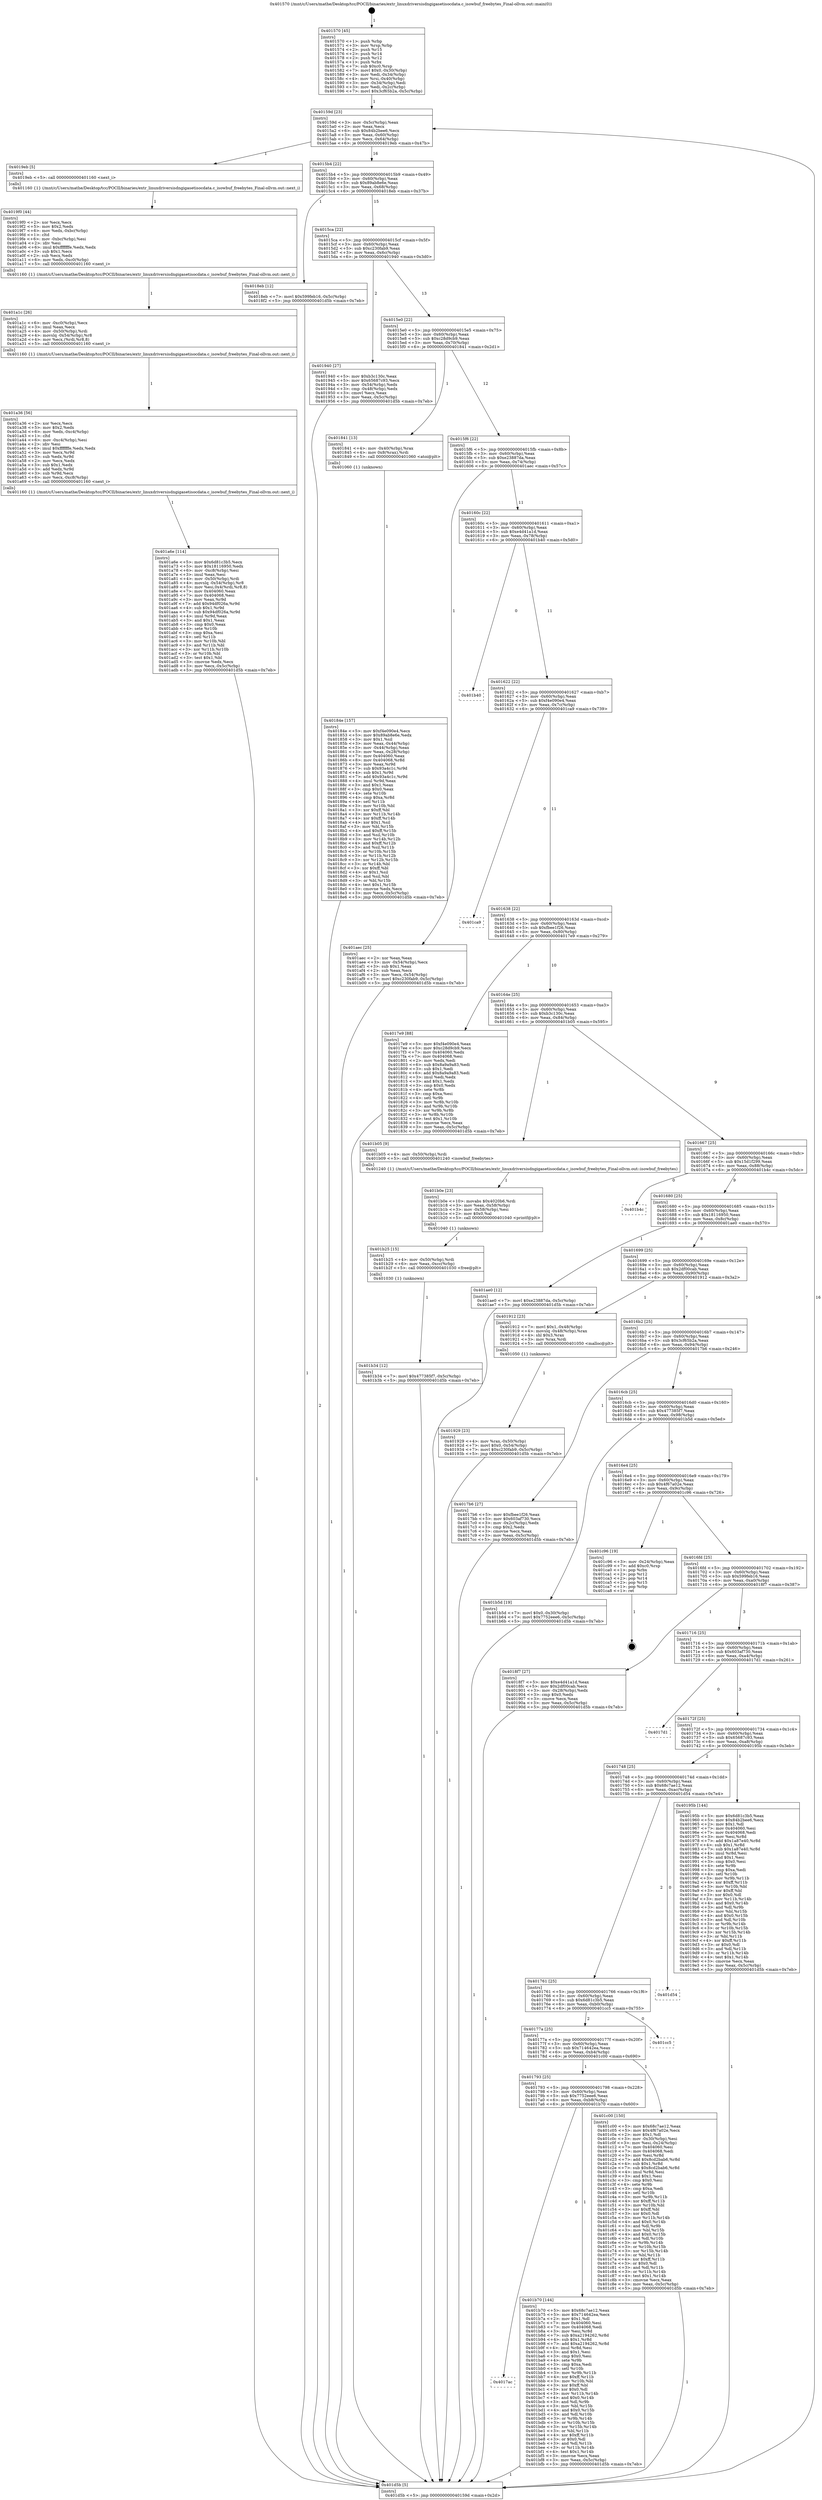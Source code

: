 digraph "0x401570" {
  label = "0x401570 (/mnt/c/Users/mathe/Desktop/tcc/POCII/binaries/extr_linuxdriversisdngigasetisocdata.c_isowbuf_freebytes_Final-ollvm.out::main(0))"
  labelloc = "t"
  node[shape=record]

  Entry [label="",width=0.3,height=0.3,shape=circle,fillcolor=black,style=filled]
  "0x40159d" [label="{
     0x40159d [23]\l
     | [instrs]\l
     &nbsp;&nbsp;0x40159d \<+3\>: mov -0x5c(%rbp),%eax\l
     &nbsp;&nbsp;0x4015a0 \<+2\>: mov %eax,%ecx\l
     &nbsp;&nbsp;0x4015a2 \<+6\>: sub $0x84b2bee6,%ecx\l
     &nbsp;&nbsp;0x4015a8 \<+3\>: mov %eax,-0x60(%rbp)\l
     &nbsp;&nbsp;0x4015ab \<+3\>: mov %ecx,-0x64(%rbp)\l
     &nbsp;&nbsp;0x4015ae \<+6\>: je 00000000004019eb \<main+0x47b\>\l
  }"]
  "0x4019eb" [label="{
     0x4019eb [5]\l
     | [instrs]\l
     &nbsp;&nbsp;0x4019eb \<+5\>: call 0000000000401160 \<next_i\>\l
     | [calls]\l
     &nbsp;&nbsp;0x401160 \{1\} (/mnt/c/Users/mathe/Desktop/tcc/POCII/binaries/extr_linuxdriversisdngigasetisocdata.c_isowbuf_freebytes_Final-ollvm.out::next_i)\l
  }"]
  "0x4015b4" [label="{
     0x4015b4 [22]\l
     | [instrs]\l
     &nbsp;&nbsp;0x4015b4 \<+5\>: jmp 00000000004015b9 \<main+0x49\>\l
     &nbsp;&nbsp;0x4015b9 \<+3\>: mov -0x60(%rbp),%eax\l
     &nbsp;&nbsp;0x4015bc \<+5\>: sub $0x89ab8e6e,%eax\l
     &nbsp;&nbsp;0x4015c1 \<+3\>: mov %eax,-0x68(%rbp)\l
     &nbsp;&nbsp;0x4015c4 \<+6\>: je 00000000004018eb \<main+0x37b\>\l
  }"]
  Exit [label="",width=0.3,height=0.3,shape=circle,fillcolor=black,style=filled,peripheries=2]
  "0x4018eb" [label="{
     0x4018eb [12]\l
     | [instrs]\l
     &nbsp;&nbsp;0x4018eb \<+7\>: movl $0x599feb16,-0x5c(%rbp)\l
     &nbsp;&nbsp;0x4018f2 \<+5\>: jmp 0000000000401d5b \<main+0x7eb\>\l
  }"]
  "0x4015ca" [label="{
     0x4015ca [22]\l
     | [instrs]\l
     &nbsp;&nbsp;0x4015ca \<+5\>: jmp 00000000004015cf \<main+0x5f\>\l
     &nbsp;&nbsp;0x4015cf \<+3\>: mov -0x60(%rbp),%eax\l
     &nbsp;&nbsp;0x4015d2 \<+5\>: sub $0xc230fab9,%eax\l
     &nbsp;&nbsp;0x4015d7 \<+3\>: mov %eax,-0x6c(%rbp)\l
     &nbsp;&nbsp;0x4015da \<+6\>: je 0000000000401940 \<main+0x3d0\>\l
  }"]
  "0x4017ac" [label="{
     0x4017ac\l
  }", style=dashed]
  "0x401940" [label="{
     0x401940 [27]\l
     | [instrs]\l
     &nbsp;&nbsp;0x401940 \<+5\>: mov $0xb3c130c,%eax\l
     &nbsp;&nbsp;0x401945 \<+5\>: mov $0x65687c93,%ecx\l
     &nbsp;&nbsp;0x40194a \<+3\>: mov -0x54(%rbp),%edx\l
     &nbsp;&nbsp;0x40194d \<+3\>: cmp -0x48(%rbp),%edx\l
     &nbsp;&nbsp;0x401950 \<+3\>: cmovl %ecx,%eax\l
     &nbsp;&nbsp;0x401953 \<+3\>: mov %eax,-0x5c(%rbp)\l
     &nbsp;&nbsp;0x401956 \<+5\>: jmp 0000000000401d5b \<main+0x7eb\>\l
  }"]
  "0x4015e0" [label="{
     0x4015e0 [22]\l
     | [instrs]\l
     &nbsp;&nbsp;0x4015e0 \<+5\>: jmp 00000000004015e5 \<main+0x75\>\l
     &nbsp;&nbsp;0x4015e5 \<+3\>: mov -0x60(%rbp),%eax\l
     &nbsp;&nbsp;0x4015e8 \<+5\>: sub $0xc28d9cb9,%eax\l
     &nbsp;&nbsp;0x4015ed \<+3\>: mov %eax,-0x70(%rbp)\l
     &nbsp;&nbsp;0x4015f0 \<+6\>: je 0000000000401841 \<main+0x2d1\>\l
  }"]
  "0x401b70" [label="{
     0x401b70 [144]\l
     | [instrs]\l
     &nbsp;&nbsp;0x401b70 \<+5\>: mov $0x68c7ae12,%eax\l
     &nbsp;&nbsp;0x401b75 \<+5\>: mov $0x714642ea,%ecx\l
     &nbsp;&nbsp;0x401b7a \<+2\>: mov $0x1,%dl\l
     &nbsp;&nbsp;0x401b7c \<+7\>: mov 0x404060,%esi\l
     &nbsp;&nbsp;0x401b83 \<+7\>: mov 0x404068,%edi\l
     &nbsp;&nbsp;0x401b8a \<+3\>: mov %esi,%r8d\l
     &nbsp;&nbsp;0x401b8d \<+7\>: sub $0xa2194262,%r8d\l
     &nbsp;&nbsp;0x401b94 \<+4\>: sub $0x1,%r8d\l
     &nbsp;&nbsp;0x401b98 \<+7\>: add $0xa2194262,%r8d\l
     &nbsp;&nbsp;0x401b9f \<+4\>: imul %r8d,%esi\l
     &nbsp;&nbsp;0x401ba3 \<+3\>: and $0x1,%esi\l
     &nbsp;&nbsp;0x401ba6 \<+3\>: cmp $0x0,%esi\l
     &nbsp;&nbsp;0x401ba9 \<+4\>: sete %r9b\l
     &nbsp;&nbsp;0x401bad \<+3\>: cmp $0xa,%edi\l
     &nbsp;&nbsp;0x401bb0 \<+4\>: setl %r10b\l
     &nbsp;&nbsp;0x401bb4 \<+3\>: mov %r9b,%r11b\l
     &nbsp;&nbsp;0x401bb7 \<+4\>: xor $0xff,%r11b\l
     &nbsp;&nbsp;0x401bbb \<+3\>: mov %r10b,%bl\l
     &nbsp;&nbsp;0x401bbe \<+3\>: xor $0xff,%bl\l
     &nbsp;&nbsp;0x401bc1 \<+3\>: xor $0x0,%dl\l
     &nbsp;&nbsp;0x401bc4 \<+3\>: mov %r11b,%r14b\l
     &nbsp;&nbsp;0x401bc7 \<+4\>: and $0x0,%r14b\l
     &nbsp;&nbsp;0x401bcb \<+3\>: and %dl,%r9b\l
     &nbsp;&nbsp;0x401bce \<+3\>: mov %bl,%r15b\l
     &nbsp;&nbsp;0x401bd1 \<+4\>: and $0x0,%r15b\l
     &nbsp;&nbsp;0x401bd5 \<+3\>: and %dl,%r10b\l
     &nbsp;&nbsp;0x401bd8 \<+3\>: or %r9b,%r14b\l
     &nbsp;&nbsp;0x401bdb \<+3\>: or %r10b,%r15b\l
     &nbsp;&nbsp;0x401bde \<+3\>: xor %r15b,%r14b\l
     &nbsp;&nbsp;0x401be1 \<+3\>: or %bl,%r11b\l
     &nbsp;&nbsp;0x401be4 \<+4\>: xor $0xff,%r11b\l
     &nbsp;&nbsp;0x401be8 \<+3\>: or $0x0,%dl\l
     &nbsp;&nbsp;0x401beb \<+3\>: and %dl,%r11b\l
     &nbsp;&nbsp;0x401bee \<+3\>: or %r11b,%r14b\l
     &nbsp;&nbsp;0x401bf1 \<+4\>: test $0x1,%r14b\l
     &nbsp;&nbsp;0x401bf5 \<+3\>: cmovne %ecx,%eax\l
     &nbsp;&nbsp;0x401bf8 \<+3\>: mov %eax,-0x5c(%rbp)\l
     &nbsp;&nbsp;0x401bfb \<+5\>: jmp 0000000000401d5b \<main+0x7eb\>\l
  }"]
  "0x401841" [label="{
     0x401841 [13]\l
     | [instrs]\l
     &nbsp;&nbsp;0x401841 \<+4\>: mov -0x40(%rbp),%rax\l
     &nbsp;&nbsp;0x401845 \<+4\>: mov 0x8(%rax),%rdi\l
     &nbsp;&nbsp;0x401849 \<+5\>: call 0000000000401060 \<atoi@plt\>\l
     | [calls]\l
     &nbsp;&nbsp;0x401060 \{1\} (unknown)\l
  }"]
  "0x4015f6" [label="{
     0x4015f6 [22]\l
     | [instrs]\l
     &nbsp;&nbsp;0x4015f6 \<+5\>: jmp 00000000004015fb \<main+0x8b\>\l
     &nbsp;&nbsp;0x4015fb \<+3\>: mov -0x60(%rbp),%eax\l
     &nbsp;&nbsp;0x4015fe \<+5\>: sub $0xe23887da,%eax\l
     &nbsp;&nbsp;0x401603 \<+3\>: mov %eax,-0x74(%rbp)\l
     &nbsp;&nbsp;0x401606 \<+6\>: je 0000000000401aec \<main+0x57c\>\l
  }"]
  "0x401793" [label="{
     0x401793 [25]\l
     | [instrs]\l
     &nbsp;&nbsp;0x401793 \<+5\>: jmp 0000000000401798 \<main+0x228\>\l
     &nbsp;&nbsp;0x401798 \<+3\>: mov -0x60(%rbp),%eax\l
     &nbsp;&nbsp;0x40179b \<+5\>: sub $0x7752eee6,%eax\l
     &nbsp;&nbsp;0x4017a0 \<+6\>: mov %eax,-0xb8(%rbp)\l
     &nbsp;&nbsp;0x4017a6 \<+6\>: je 0000000000401b70 \<main+0x600\>\l
  }"]
  "0x401aec" [label="{
     0x401aec [25]\l
     | [instrs]\l
     &nbsp;&nbsp;0x401aec \<+2\>: xor %eax,%eax\l
     &nbsp;&nbsp;0x401aee \<+3\>: mov -0x54(%rbp),%ecx\l
     &nbsp;&nbsp;0x401af1 \<+3\>: sub $0x1,%eax\l
     &nbsp;&nbsp;0x401af4 \<+2\>: sub %eax,%ecx\l
     &nbsp;&nbsp;0x401af6 \<+3\>: mov %ecx,-0x54(%rbp)\l
     &nbsp;&nbsp;0x401af9 \<+7\>: movl $0xc230fab9,-0x5c(%rbp)\l
     &nbsp;&nbsp;0x401b00 \<+5\>: jmp 0000000000401d5b \<main+0x7eb\>\l
  }"]
  "0x40160c" [label="{
     0x40160c [22]\l
     | [instrs]\l
     &nbsp;&nbsp;0x40160c \<+5\>: jmp 0000000000401611 \<main+0xa1\>\l
     &nbsp;&nbsp;0x401611 \<+3\>: mov -0x60(%rbp),%eax\l
     &nbsp;&nbsp;0x401614 \<+5\>: sub $0xe4d41a1d,%eax\l
     &nbsp;&nbsp;0x401619 \<+3\>: mov %eax,-0x78(%rbp)\l
     &nbsp;&nbsp;0x40161c \<+6\>: je 0000000000401b40 \<main+0x5d0\>\l
  }"]
  "0x401c00" [label="{
     0x401c00 [150]\l
     | [instrs]\l
     &nbsp;&nbsp;0x401c00 \<+5\>: mov $0x68c7ae12,%eax\l
     &nbsp;&nbsp;0x401c05 \<+5\>: mov $0x4f67a02e,%ecx\l
     &nbsp;&nbsp;0x401c0a \<+2\>: mov $0x1,%dl\l
     &nbsp;&nbsp;0x401c0c \<+3\>: mov -0x30(%rbp),%esi\l
     &nbsp;&nbsp;0x401c0f \<+3\>: mov %esi,-0x24(%rbp)\l
     &nbsp;&nbsp;0x401c12 \<+7\>: mov 0x404060,%esi\l
     &nbsp;&nbsp;0x401c19 \<+7\>: mov 0x404068,%edi\l
     &nbsp;&nbsp;0x401c20 \<+3\>: mov %esi,%r8d\l
     &nbsp;&nbsp;0x401c23 \<+7\>: add $0x8cd2bab6,%r8d\l
     &nbsp;&nbsp;0x401c2a \<+4\>: sub $0x1,%r8d\l
     &nbsp;&nbsp;0x401c2e \<+7\>: sub $0x8cd2bab6,%r8d\l
     &nbsp;&nbsp;0x401c35 \<+4\>: imul %r8d,%esi\l
     &nbsp;&nbsp;0x401c39 \<+3\>: and $0x1,%esi\l
     &nbsp;&nbsp;0x401c3c \<+3\>: cmp $0x0,%esi\l
     &nbsp;&nbsp;0x401c3f \<+4\>: sete %r9b\l
     &nbsp;&nbsp;0x401c43 \<+3\>: cmp $0xa,%edi\l
     &nbsp;&nbsp;0x401c46 \<+4\>: setl %r10b\l
     &nbsp;&nbsp;0x401c4a \<+3\>: mov %r9b,%r11b\l
     &nbsp;&nbsp;0x401c4d \<+4\>: xor $0xff,%r11b\l
     &nbsp;&nbsp;0x401c51 \<+3\>: mov %r10b,%bl\l
     &nbsp;&nbsp;0x401c54 \<+3\>: xor $0xff,%bl\l
     &nbsp;&nbsp;0x401c57 \<+3\>: xor $0x0,%dl\l
     &nbsp;&nbsp;0x401c5a \<+3\>: mov %r11b,%r14b\l
     &nbsp;&nbsp;0x401c5d \<+4\>: and $0x0,%r14b\l
     &nbsp;&nbsp;0x401c61 \<+3\>: and %dl,%r9b\l
     &nbsp;&nbsp;0x401c64 \<+3\>: mov %bl,%r15b\l
     &nbsp;&nbsp;0x401c67 \<+4\>: and $0x0,%r15b\l
     &nbsp;&nbsp;0x401c6b \<+3\>: and %dl,%r10b\l
     &nbsp;&nbsp;0x401c6e \<+3\>: or %r9b,%r14b\l
     &nbsp;&nbsp;0x401c71 \<+3\>: or %r10b,%r15b\l
     &nbsp;&nbsp;0x401c74 \<+3\>: xor %r15b,%r14b\l
     &nbsp;&nbsp;0x401c77 \<+3\>: or %bl,%r11b\l
     &nbsp;&nbsp;0x401c7a \<+4\>: xor $0xff,%r11b\l
     &nbsp;&nbsp;0x401c7e \<+3\>: or $0x0,%dl\l
     &nbsp;&nbsp;0x401c81 \<+3\>: and %dl,%r11b\l
     &nbsp;&nbsp;0x401c84 \<+3\>: or %r11b,%r14b\l
     &nbsp;&nbsp;0x401c87 \<+4\>: test $0x1,%r14b\l
     &nbsp;&nbsp;0x401c8b \<+3\>: cmovne %ecx,%eax\l
     &nbsp;&nbsp;0x401c8e \<+3\>: mov %eax,-0x5c(%rbp)\l
     &nbsp;&nbsp;0x401c91 \<+5\>: jmp 0000000000401d5b \<main+0x7eb\>\l
  }"]
  "0x401b40" [label="{
     0x401b40\l
  }", style=dashed]
  "0x401622" [label="{
     0x401622 [22]\l
     | [instrs]\l
     &nbsp;&nbsp;0x401622 \<+5\>: jmp 0000000000401627 \<main+0xb7\>\l
     &nbsp;&nbsp;0x401627 \<+3\>: mov -0x60(%rbp),%eax\l
     &nbsp;&nbsp;0x40162a \<+5\>: sub $0xf4e090e4,%eax\l
     &nbsp;&nbsp;0x40162f \<+3\>: mov %eax,-0x7c(%rbp)\l
     &nbsp;&nbsp;0x401632 \<+6\>: je 0000000000401ca9 \<main+0x739\>\l
  }"]
  "0x40177a" [label="{
     0x40177a [25]\l
     | [instrs]\l
     &nbsp;&nbsp;0x40177a \<+5\>: jmp 000000000040177f \<main+0x20f\>\l
     &nbsp;&nbsp;0x40177f \<+3\>: mov -0x60(%rbp),%eax\l
     &nbsp;&nbsp;0x401782 \<+5\>: sub $0x714642ea,%eax\l
     &nbsp;&nbsp;0x401787 \<+6\>: mov %eax,-0xb4(%rbp)\l
     &nbsp;&nbsp;0x40178d \<+6\>: je 0000000000401c00 \<main+0x690\>\l
  }"]
  "0x401ca9" [label="{
     0x401ca9\l
  }", style=dashed]
  "0x401638" [label="{
     0x401638 [22]\l
     | [instrs]\l
     &nbsp;&nbsp;0x401638 \<+5\>: jmp 000000000040163d \<main+0xcd\>\l
     &nbsp;&nbsp;0x40163d \<+3\>: mov -0x60(%rbp),%eax\l
     &nbsp;&nbsp;0x401640 \<+5\>: sub $0xfbee1f26,%eax\l
     &nbsp;&nbsp;0x401645 \<+3\>: mov %eax,-0x80(%rbp)\l
     &nbsp;&nbsp;0x401648 \<+6\>: je 00000000004017e9 \<main+0x279\>\l
  }"]
  "0x401cc5" [label="{
     0x401cc5\l
  }", style=dashed]
  "0x4017e9" [label="{
     0x4017e9 [88]\l
     | [instrs]\l
     &nbsp;&nbsp;0x4017e9 \<+5\>: mov $0xf4e090e4,%eax\l
     &nbsp;&nbsp;0x4017ee \<+5\>: mov $0xc28d9cb9,%ecx\l
     &nbsp;&nbsp;0x4017f3 \<+7\>: mov 0x404060,%edx\l
     &nbsp;&nbsp;0x4017fa \<+7\>: mov 0x404068,%esi\l
     &nbsp;&nbsp;0x401801 \<+2\>: mov %edx,%edi\l
     &nbsp;&nbsp;0x401803 \<+6\>: sub $0x8a9a9a83,%edi\l
     &nbsp;&nbsp;0x401809 \<+3\>: sub $0x1,%edi\l
     &nbsp;&nbsp;0x40180c \<+6\>: add $0x8a9a9a83,%edi\l
     &nbsp;&nbsp;0x401812 \<+3\>: imul %edi,%edx\l
     &nbsp;&nbsp;0x401815 \<+3\>: and $0x1,%edx\l
     &nbsp;&nbsp;0x401818 \<+3\>: cmp $0x0,%edx\l
     &nbsp;&nbsp;0x40181b \<+4\>: sete %r8b\l
     &nbsp;&nbsp;0x40181f \<+3\>: cmp $0xa,%esi\l
     &nbsp;&nbsp;0x401822 \<+4\>: setl %r9b\l
     &nbsp;&nbsp;0x401826 \<+3\>: mov %r8b,%r10b\l
     &nbsp;&nbsp;0x401829 \<+3\>: and %r9b,%r10b\l
     &nbsp;&nbsp;0x40182c \<+3\>: xor %r9b,%r8b\l
     &nbsp;&nbsp;0x40182f \<+3\>: or %r8b,%r10b\l
     &nbsp;&nbsp;0x401832 \<+4\>: test $0x1,%r10b\l
     &nbsp;&nbsp;0x401836 \<+3\>: cmovne %ecx,%eax\l
     &nbsp;&nbsp;0x401839 \<+3\>: mov %eax,-0x5c(%rbp)\l
     &nbsp;&nbsp;0x40183c \<+5\>: jmp 0000000000401d5b \<main+0x7eb\>\l
  }"]
  "0x40164e" [label="{
     0x40164e [25]\l
     | [instrs]\l
     &nbsp;&nbsp;0x40164e \<+5\>: jmp 0000000000401653 \<main+0xe3\>\l
     &nbsp;&nbsp;0x401653 \<+3\>: mov -0x60(%rbp),%eax\l
     &nbsp;&nbsp;0x401656 \<+5\>: sub $0xb3c130c,%eax\l
     &nbsp;&nbsp;0x40165b \<+6\>: mov %eax,-0x84(%rbp)\l
     &nbsp;&nbsp;0x401661 \<+6\>: je 0000000000401b05 \<main+0x595\>\l
  }"]
  "0x401761" [label="{
     0x401761 [25]\l
     | [instrs]\l
     &nbsp;&nbsp;0x401761 \<+5\>: jmp 0000000000401766 \<main+0x1f6\>\l
     &nbsp;&nbsp;0x401766 \<+3\>: mov -0x60(%rbp),%eax\l
     &nbsp;&nbsp;0x401769 \<+5\>: sub $0x6d81c3b5,%eax\l
     &nbsp;&nbsp;0x40176e \<+6\>: mov %eax,-0xb0(%rbp)\l
     &nbsp;&nbsp;0x401774 \<+6\>: je 0000000000401cc5 \<main+0x755\>\l
  }"]
  "0x401b05" [label="{
     0x401b05 [9]\l
     | [instrs]\l
     &nbsp;&nbsp;0x401b05 \<+4\>: mov -0x50(%rbp),%rdi\l
     &nbsp;&nbsp;0x401b09 \<+5\>: call 0000000000401240 \<isowbuf_freebytes\>\l
     | [calls]\l
     &nbsp;&nbsp;0x401240 \{1\} (/mnt/c/Users/mathe/Desktop/tcc/POCII/binaries/extr_linuxdriversisdngigasetisocdata.c_isowbuf_freebytes_Final-ollvm.out::isowbuf_freebytes)\l
  }"]
  "0x401667" [label="{
     0x401667 [25]\l
     | [instrs]\l
     &nbsp;&nbsp;0x401667 \<+5\>: jmp 000000000040166c \<main+0xfc\>\l
     &nbsp;&nbsp;0x40166c \<+3\>: mov -0x60(%rbp),%eax\l
     &nbsp;&nbsp;0x40166f \<+5\>: sub $0x15d1f299,%eax\l
     &nbsp;&nbsp;0x401674 \<+6\>: mov %eax,-0x88(%rbp)\l
     &nbsp;&nbsp;0x40167a \<+6\>: je 0000000000401b4c \<main+0x5dc\>\l
  }"]
  "0x401d54" [label="{
     0x401d54\l
  }", style=dashed]
  "0x401b4c" [label="{
     0x401b4c\l
  }", style=dashed]
  "0x401680" [label="{
     0x401680 [25]\l
     | [instrs]\l
     &nbsp;&nbsp;0x401680 \<+5\>: jmp 0000000000401685 \<main+0x115\>\l
     &nbsp;&nbsp;0x401685 \<+3\>: mov -0x60(%rbp),%eax\l
     &nbsp;&nbsp;0x401688 \<+5\>: sub $0x18116950,%eax\l
     &nbsp;&nbsp;0x40168d \<+6\>: mov %eax,-0x8c(%rbp)\l
     &nbsp;&nbsp;0x401693 \<+6\>: je 0000000000401ae0 \<main+0x570\>\l
  }"]
  "0x401b34" [label="{
     0x401b34 [12]\l
     | [instrs]\l
     &nbsp;&nbsp;0x401b34 \<+7\>: movl $0x477385f7,-0x5c(%rbp)\l
     &nbsp;&nbsp;0x401b3b \<+5\>: jmp 0000000000401d5b \<main+0x7eb\>\l
  }"]
  "0x401ae0" [label="{
     0x401ae0 [12]\l
     | [instrs]\l
     &nbsp;&nbsp;0x401ae0 \<+7\>: movl $0xe23887da,-0x5c(%rbp)\l
     &nbsp;&nbsp;0x401ae7 \<+5\>: jmp 0000000000401d5b \<main+0x7eb\>\l
  }"]
  "0x401699" [label="{
     0x401699 [25]\l
     | [instrs]\l
     &nbsp;&nbsp;0x401699 \<+5\>: jmp 000000000040169e \<main+0x12e\>\l
     &nbsp;&nbsp;0x40169e \<+3\>: mov -0x60(%rbp),%eax\l
     &nbsp;&nbsp;0x4016a1 \<+5\>: sub $0x2df00cab,%eax\l
     &nbsp;&nbsp;0x4016a6 \<+6\>: mov %eax,-0x90(%rbp)\l
     &nbsp;&nbsp;0x4016ac \<+6\>: je 0000000000401912 \<main+0x3a2\>\l
  }"]
  "0x401b25" [label="{
     0x401b25 [15]\l
     | [instrs]\l
     &nbsp;&nbsp;0x401b25 \<+4\>: mov -0x50(%rbp),%rdi\l
     &nbsp;&nbsp;0x401b29 \<+6\>: mov %eax,-0xcc(%rbp)\l
     &nbsp;&nbsp;0x401b2f \<+5\>: call 0000000000401030 \<free@plt\>\l
     | [calls]\l
     &nbsp;&nbsp;0x401030 \{1\} (unknown)\l
  }"]
  "0x401912" [label="{
     0x401912 [23]\l
     | [instrs]\l
     &nbsp;&nbsp;0x401912 \<+7\>: movl $0x1,-0x48(%rbp)\l
     &nbsp;&nbsp;0x401919 \<+4\>: movslq -0x48(%rbp),%rax\l
     &nbsp;&nbsp;0x40191d \<+4\>: shl $0x3,%rax\l
     &nbsp;&nbsp;0x401921 \<+3\>: mov %rax,%rdi\l
     &nbsp;&nbsp;0x401924 \<+5\>: call 0000000000401050 \<malloc@plt\>\l
     | [calls]\l
     &nbsp;&nbsp;0x401050 \{1\} (unknown)\l
  }"]
  "0x4016b2" [label="{
     0x4016b2 [25]\l
     | [instrs]\l
     &nbsp;&nbsp;0x4016b2 \<+5\>: jmp 00000000004016b7 \<main+0x147\>\l
     &nbsp;&nbsp;0x4016b7 \<+3\>: mov -0x60(%rbp),%eax\l
     &nbsp;&nbsp;0x4016ba \<+5\>: sub $0x3cf65b2a,%eax\l
     &nbsp;&nbsp;0x4016bf \<+6\>: mov %eax,-0x94(%rbp)\l
     &nbsp;&nbsp;0x4016c5 \<+6\>: je 00000000004017b6 \<main+0x246\>\l
  }"]
  "0x401b0e" [label="{
     0x401b0e [23]\l
     | [instrs]\l
     &nbsp;&nbsp;0x401b0e \<+10\>: movabs $0x4020b6,%rdi\l
     &nbsp;&nbsp;0x401b18 \<+3\>: mov %eax,-0x58(%rbp)\l
     &nbsp;&nbsp;0x401b1b \<+3\>: mov -0x58(%rbp),%esi\l
     &nbsp;&nbsp;0x401b1e \<+2\>: mov $0x0,%al\l
     &nbsp;&nbsp;0x401b20 \<+5\>: call 0000000000401040 \<printf@plt\>\l
     | [calls]\l
     &nbsp;&nbsp;0x401040 \{1\} (unknown)\l
  }"]
  "0x4017b6" [label="{
     0x4017b6 [27]\l
     | [instrs]\l
     &nbsp;&nbsp;0x4017b6 \<+5\>: mov $0xfbee1f26,%eax\l
     &nbsp;&nbsp;0x4017bb \<+5\>: mov $0x603af730,%ecx\l
     &nbsp;&nbsp;0x4017c0 \<+3\>: mov -0x2c(%rbp),%edx\l
     &nbsp;&nbsp;0x4017c3 \<+3\>: cmp $0x2,%edx\l
     &nbsp;&nbsp;0x4017c6 \<+3\>: cmovne %ecx,%eax\l
     &nbsp;&nbsp;0x4017c9 \<+3\>: mov %eax,-0x5c(%rbp)\l
     &nbsp;&nbsp;0x4017cc \<+5\>: jmp 0000000000401d5b \<main+0x7eb\>\l
  }"]
  "0x4016cb" [label="{
     0x4016cb [25]\l
     | [instrs]\l
     &nbsp;&nbsp;0x4016cb \<+5\>: jmp 00000000004016d0 \<main+0x160\>\l
     &nbsp;&nbsp;0x4016d0 \<+3\>: mov -0x60(%rbp),%eax\l
     &nbsp;&nbsp;0x4016d3 \<+5\>: sub $0x477385f7,%eax\l
     &nbsp;&nbsp;0x4016d8 \<+6\>: mov %eax,-0x98(%rbp)\l
     &nbsp;&nbsp;0x4016de \<+6\>: je 0000000000401b5d \<main+0x5ed\>\l
  }"]
  "0x401d5b" [label="{
     0x401d5b [5]\l
     | [instrs]\l
     &nbsp;&nbsp;0x401d5b \<+5\>: jmp 000000000040159d \<main+0x2d\>\l
  }"]
  "0x401570" [label="{
     0x401570 [45]\l
     | [instrs]\l
     &nbsp;&nbsp;0x401570 \<+1\>: push %rbp\l
     &nbsp;&nbsp;0x401571 \<+3\>: mov %rsp,%rbp\l
     &nbsp;&nbsp;0x401574 \<+2\>: push %r15\l
     &nbsp;&nbsp;0x401576 \<+2\>: push %r14\l
     &nbsp;&nbsp;0x401578 \<+2\>: push %r12\l
     &nbsp;&nbsp;0x40157a \<+1\>: push %rbx\l
     &nbsp;&nbsp;0x40157b \<+7\>: sub $0xc0,%rsp\l
     &nbsp;&nbsp;0x401582 \<+7\>: movl $0x0,-0x30(%rbp)\l
     &nbsp;&nbsp;0x401589 \<+3\>: mov %edi,-0x34(%rbp)\l
     &nbsp;&nbsp;0x40158c \<+4\>: mov %rsi,-0x40(%rbp)\l
     &nbsp;&nbsp;0x401590 \<+3\>: mov -0x34(%rbp),%edi\l
     &nbsp;&nbsp;0x401593 \<+3\>: mov %edi,-0x2c(%rbp)\l
     &nbsp;&nbsp;0x401596 \<+7\>: movl $0x3cf65b2a,-0x5c(%rbp)\l
  }"]
  "0x40184e" [label="{
     0x40184e [157]\l
     | [instrs]\l
     &nbsp;&nbsp;0x40184e \<+5\>: mov $0xf4e090e4,%ecx\l
     &nbsp;&nbsp;0x401853 \<+5\>: mov $0x89ab8e6e,%edx\l
     &nbsp;&nbsp;0x401858 \<+3\>: mov $0x1,%sil\l
     &nbsp;&nbsp;0x40185b \<+3\>: mov %eax,-0x44(%rbp)\l
     &nbsp;&nbsp;0x40185e \<+3\>: mov -0x44(%rbp),%eax\l
     &nbsp;&nbsp;0x401861 \<+3\>: mov %eax,-0x28(%rbp)\l
     &nbsp;&nbsp;0x401864 \<+7\>: mov 0x404060,%eax\l
     &nbsp;&nbsp;0x40186b \<+8\>: mov 0x404068,%r8d\l
     &nbsp;&nbsp;0x401873 \<+3\>: mov %eax,%r9d\l
     &nbsp;&nbsp;0x401876 \<+7\>: sub $0x93a4c1c,%r9d\l
     &nbsp;&nbsp;0x40187d \<+4\>: sub $0x1,%r9d\l
     &nbsp;&nbsp;0x401881 \<+7\>: add $0x93a4c1c,%r9d\l
     &nbsp;&nbsp;0x401888 \<+4\>: imul %r9d,%eax\l
     &nbsp;&nbsp;0x40188c \<+3\>: and $0x1,%eax\l
     &nbsp;&nbsp;0x40188f \<+3\>: cmp $0x0,%eax\l
     &nbsp;&nbsp;0x401892 \<+4\>: sete %r10b\l
     &nbsp;&nbsp;0x401896 \<+4\>: cmp $0xa,%r8d\l
     &nbsp;&nbsp;0x40189a \<+4\>: setl %r11b\l
     &nbsp;&nbsp;0x40189e \<+3\>: mov %r10b,%bl\l
     &nbsp;&nbsp;0x4018a1 \<+3\>: xor $0xff,%bl\l
     &nbsp;&nbsp;0x4018a4 \<+3\>: mov %r11b,%r14b\l
     &nbsp;&nbsp;0x4018a7 \<+4\>: xor $0xff,%r14b\l
     &nbsp;&nbsp;0x4018ab \<+4\>: xor $0x1,%sil\l
     &nbsp;&nbsp;0x4018af \<+3\>: mov %bl,%r15b\l
     &nbsp;&nbsp;0x4018b2 \<+4\>: and $0xff,%r15b\l
     &nbsp;&nbsp;0x4018b6 \<+3\>: and %sil,%r10b\l
     &nbsp;&nbsp;0x4018b9 \<+3\>: mov %r14b,%r12b\l
     &nbsp;&nbsp;0x4018bc \<+4\>: and $0xff,%r12b\l
     &nbsp;&nbsp;0x4018c0 \<+3\>: and %sil,%r11b\l
     &nbsp;&nbsp;0x4018c3 \<+3\>: or %r10b,%r15b\l
     &nbsp;&nbsp;0x4018c6 \<+3\>: or %r11b,%r12b\l
     &nbsp;&nbsp;0x4018c9 \<+3\>: xor %r12b,%r15b\l
     &nbsp;&nbsp;0x4018cc \<+3\>: or %r14b,%bl\l
     &nbsp;&nbsp;0x4018cf \<+3\>: xor $0xff,%bl\l
     &nbsp;&nbsp;0x4018d2 \<+4\>: or $0x1,%sil\l
     &nbsp;&nbsp;0x4018d6 \<+3\>: and %sil,%bl\l
     &nbsp;&nbsp;0x4018d9 \<+3\>: or %bl,%r15b\l
     &nbsp;&nbsp;0x4018dc \<+4\>: test $0x1,%r15b\l
     &nbsp;&nbsp;0x4018e0 \<+3\>: cmovne %edx,%ecx\l
     &nbsp;&nbsp;0x4018e3 \<+3\>: mov %ecx,-0x5c(%rbp)\l
     &nbsp;&nbsp;0x4018e6 \<+5\>: jmp 0000000000401d5b \<main+0x7eb\>\l
  }"]
  "0x401a6e" [label="{
     0x401a6e [114]\l
     | [instrs]\l
     &nbsp;&nbsp;0x401a6e \<+5\>: mov $0x6d81c3b5,%ecx\l
     &nbsp;&nbsp;0x401a73 \<+5\>: mov $0x18116950,%edx\l
     &nbsp;&nbsp;0x401a78 \<+6\>: mov -0xc8(%rbp),%esi\l
     &nbsp;&nbsp;0x401a7e \<+3\>: imul %eax,%esi\l
     &nbsp;&nbsp;0x401a81 \<+4\>: mov -0x50(%rbp),%rdi\l
     &nbsp;&nbsp;0x401a85 \<+4\>: movslq -0x54(%rbp),%r8\l
     &nbsp;&nbsp;0x401a89 \<+5\>: mov %esi,0x4(%rdi,%r8,8)\l
     &nbsp;&nbsp;0x401a8e \<+7\>: mov 0x404060,%eax\l
     &nbsp;&nbsp;0x401a95 \<+7\>: mov 0x404068,%esi\l
     &nbsp;&nbsp;0x401a9c \<+3\>: mov %eax,%r9d\l
     &nbsp;&nbsp;0x401a9f \<+7\>: add $0x94df026a,%r9d\l
     &nbsp;&nbsp;0x401aa6 \<+4\>: sub $0x1,%r9d\l
     &nbsp;&nbsp;0x401aaa \<+7\>: sub $0x94df026a,%r9d\l
     &nbsp;&nbsp;0x401ab1 \<+4\>: imul %r9d,%eax\l
     &nbsp;&nbsp;0x401ab5 \<+3\>: and $0x1,%eax\l
     &nbsp;&nbsp;0x401ab8 \<+3\>: cmp $0x0,%eax\l
     &nbsp;&nbsp;0x401abb \<+4\>: sete %r10b\l
     &nbsp;&nbsp;0x401abf \<+3\>: cmp $0xa,%esi\l
     &nbsp;&nbsp;0x401ac2 \<+4\>: setl %r11b\l
     &nbsp;&nbsp;0x401ac6 \<+3\>: mov %r10b,%bl\l
     &nbsp;&nbsp;0x401ac9 \<+3\>: and %r11b,%bl\l
     &nbsp;&nbsp;0x401acc \<+3\>: xor %r11b,%r10b\l
     &nbsp;&nbsp;0x401acf \<+3\>: or %r10b,%bl\l
     &nbsp;&nbsp;0x401ad2 \<+3\>: test $0x1,%bl\l
     &nbsp;&nbsp;0x401ad5 \<+3\>: cmovne %edx,%ecx\l
     &nbsp;&nbsp;0x401ad8 \<+3\>: mov %ecx,-0x5c(%rbp)\l
     &nbsp;&nbsp;0x401adb \<+5\>: jmp 0000000000401d5b \<main+0x7eb\>\l
  }"]
  "0x401b5d" [label="{
     0x401b5d [19]\l
     | [instrs]\l
     &nbsp;&nbsp;0x401b5d \<+7\>: movl $0x0,-0x30(%rbp)\l
     &nbsp;&nbsp;0x401b64 \<+7\>: movl $0x7752eee6,-0x5c(%rbp)\l
     &nbsp;&nbsp;0x401b6b \<+5\>: jmp 0000000000401d5b \<main+0x7eb\>\l
  }"]
  "0x4016e4" [label="{
     0x4016e4 [25]\l
     | [instrs]\l
     &nbsp;&nbsp;0x4016e4 \<+5\>: jmp 00000000004016e9 \<main+0x179\>\l
     &nbsp;&nbsp;0x4016e9 \<+3\>: mov -0x60(%rbp),%eax\l
     &nbsp;&nbsp;0x4016ec \<+5\>: sub $0x4f67a02e,%eax\l
     &nbsp;&nbsp;0x4016f1 \<+6\>: mov %eax,-0x9c(%rbp)\l
     &nbsp;&nbsp;0x4016f7 \<+6\>: je 0000000000401c96 \<main+0x726\>\l
  }"]
  "0x401a36" [label="{
     0x401a36 [56]\l
     | [instrs]\l
     &nbsp;&nbsp;0x401a36 \<+2\>: xor %ecx,%ecx\l
     &nbsp;&nbsp;0x401a38 \<+5\>: mov $0x2,%edx\l
     &nbsp;&nbsp;0x401a3d \<+6\>: mov %edx,-0xc4(%rbp)\l
     &nbsp;&nbsp;0x401a43 \<+1\>: cltd\l
     &nbsp;&nbsp;0x401a44 \<+6\>: mov -0xc4(%rbp),%esi\l
     &nbsp;&nbsp;0x401a4a \<+2\>: idiv %esi\l
     &nbsp;&nbsp;0x401a4c \<+6\>: imul $0xfffffffe,%edx,%edx\l
     &nbsp;&nbsp;0x401a52 \<+3\>: mov %ecx,%r9d\l
     &nbsp;&nbsp;0x401a55 \<+3\>: sub %edx,%r9d\l
     &nbsp;&nbsp;0x401a58 \<+2\>: mov %ecx,%edx\l
     &nbsp;&nbsp;0x401a5a \<+3\>: sub $0x1,%edx\l
     &nbsp;&nbsp;0x401a5d \<+3\>: add %edx,%r9d\l
     &nbsp;&nbsp;0x401a60 \<+3\>: sub %r9d,%ecx\l
     &nbsp;&nbsp;0x401a63 \<+6\>: mov %ecx,-0xc8(%rbp)\l
     &nbsp;&nbsp;0x401a69 \<+5\>: call 0000000000401160 \<next_i\>\l
     | [calls]\l
     &nbsp;&nbsp;0x401160 \{1\} (/mnt/c/Users/mathe/Desktop/tcc/POCII/binaries/extr_linuxdriversisdngigasetisocdata.c_isowbuf_freebytes_Final-ollvm.out::next_i)\l
  }"]
  "0x401c96" [label="{
     0x401c96 [19]\l
     | [instrs]\l
     &nbsp;&nbsp;0x401c96 \<+3\>: mov -0x24(%rbp),%eax\l
     &nbsp;&nbsp;0x401c99 \<+7\>: add $0xc0,%rsp\l
     &nbsp;&nbsp;0x401ca0 \<+1\>: pop %rbx\l
     &nbsp;&nbsp;0x401ca1 \<+2\>: pop %r12\l
     &nbsp;&nbsp;0x401ca3 \<+2\>: pop %r14\l
     &nbsp;&nbsp;0x401ca5 \<+2\>: pop %r15\l
     &nbsp;&nbsp;0x401ca7 \<+1\>: pop %rbp\l
     &nbsp;&nbsp;0x401ca8 \<+1\>: ret\l
  }"]
  "0x4016fd" [label="{
     0x4016fd [25]\l
     | [instrs]\l
     &nbsp;&nbsp;0x4016fd \<+5\>: jmp 0000000000401702 \<main+0x192\>\l
     &nbsp;&nbsp;0x401702 \<+3\>: mov -0x60(%rbp),%eax\l
     &nbsp;&nbsp;0x401705 \<+5\>: sub $0x599feb16,%eax\l
     &nbsp;&nbsp;0x40170a \<+6\>: mov %eax,-0xa0(%rbp)\l
     &nbsp;&nbsp;0x401710 \<+6\>: je 00000000004018f7 \<main+0x387\>\l
  }"]
  "0x401a1c" [label="{
     0x401a1c [26]\l
     | [instrs]\l
     &nbsp;&nbsp;0x401a1c \<+6\>: mov -0xc0(%rbp),%ecx\l
     &nbsp;&nbsp;0x401a22 \<+3\>: imul %eax,%ecx\l
     &nbsp;&nbsp;0x401a25 \<+4\>: mov -0x50(%rbp),%rdi\l
     &nbsp;&nbsp;0x401a29 \<+4\>: movslq -0x54(%rbp),%r8\l
     &nbsp;&nbsp;0x401a2d \<+4\>: mov %ecx,(%rdi,%r8,8)\l
     &nbsp;&nbsp;0x401a31 \<+5\>: call 0000000000401160 \<next_i\>\l
     | [calls]\l
     &nbsp;&nbsp;0x401160 \{1\} (/mnt/c/Users/mathe/Desktop/tcc/POCII/binaries/extr_linuxdriversisdngigasetisocdata.c_isowbuf_freebytes_Final-ollvm.out::next_i)\l
  }"]
  "0x4018f7" [label="{
     0x4018f7 [27]\l
     | [instrs]\l
     &nbsp;&nbsp;0x4018f7 \<+5\>: mov $0xe4d41a1d,%eax\l
     &nbsp;&nbsp;0x4018fc \<+5\>: mov $0x2df00cab,%ecx\l
     &nbsp;&nbsp;0x401901 \<+3\>: mov -0x28(%rbp),%edx\l
     &nbsp;&nbsp;0x401904 \<+3\>: cmp $0x0,%edx\l
     &nbsp;&nbsp;0x401907 \<+3\>: cmove %ecx,%eax\l
     &nbsp;&nbsp;0x40190a \<+3\>: mov %eax,-0x5c(%rbp)\l
     &nbsp;&nbsp;0x40190d \<+5\>: jmp 0000000000401d5b \<main+0x7eb\>\l
  }"]
  "0x401716" [label="{
     0x401716 [25]\l
     | [instrs]\l
     &nbsp;&nbsp;0x401716 \<+5\>: jmp 000000000040171b \<main+0x1ab\>\l
     &nbsp;&nbsp;0x40171b \<+3\>: mov -0x60(%rbp),%eax\l
     &nbsp;&nbsp;0x40171e \<+5\>: sub $0x603af730,%eax\l
     &nbsp;&nbsp;0x401723 \<+6\>: mov %eax,-0xa4(%rbp)\l
     &nbsp;&nbsp;0x401729 \<+6\>: je 00000000004017d1 \<main+0x261\>\l
  }"]
  "0x401929" [label="{
     0x401929 [23]\l
     | [instrs]\l
     &nbsp;&nbsp;0x401929 \<+4\>: mov %rax,-0x50(%rbp)\l
     &nbsp;&nbsp;0x40192d \<+7\>: movl $0x0,-0x54(%rbp)\l
     &nbsp;&nbsp;0x401934 \<+7\>: movl $0xc230fab9,-0x5c(%rbp)\l
     &nbsp;&nbsp;0x40193b \<+5\>: jmp 0000000000401d5b \<main+0x7eb\>\l
  }"]
  "0x4019f0" [label="{
     0x4019f0 [44]\l
     | [instrs]\l
     &nbsp;&nbsp;0x4019f0 \<+2\>: xor %ecx,%ecx\l
     &nbsp;&nbsp;0x4019f2 \<+5\>: mov $0x2,%edx\l
     &nbsp;&nbsp;0x4019f7 \<+6\>: mov %edx,-0xbc(%rbp)\l
     &nbsp;&nbsp;0x4019fd \<+1\>: cltd\l
     &nbsp;&nbsp;0x4019fe \<+6\>: mov -0xbc(%rbp),%esi\l
     &nbsp;&nbsp;0x401a04 \<+2\>: idiv %esi\l
     &nbsp;&nbsp;0x401a06 \<+6\>: imul $0xfffffffe,%edx,%edx\l
     &nbsp;&nbsp;0x401a0c \<+3\>: sub $0x1,%ecx\l
     &nbsp;&nbsp;0x401a0f \<+2\>: sub %ecx,%edx\l
     &nbsp;&nbsp;0x401a11 \<+6\>: mov %edx,-0xc0(%rbp)\l
     &nbsp;&nbsp;0x401a17 \<+5\>: call 0000000000401160 \<next_i\>\l
     | [calls]\l
     &nbsp;&nbsp;0x401160 \{1\} (/mnt/c/Users/mathe/Desktop/tcc/POCII/binaries/extr_linuxdriversisdngigasetisocdata.c_isowbuf_freebytes_Final-ollvm.out::next_i)\l
  }"]
  "0x4017d1" [label="{
     0x4017d1\l
  }", style=dashed]
  "0x40172f" [label="{
     0x40172f [25]\l
     | [instrs]\l
     &nbsp;&nbsp;0x40172f \<+5\>: jmp 0000000000401734 \<main+0x1c4\>\l
     &nbsp;&nbsp;0x401734 \<+3\>: mov -0x60(%rbp),%eax\l
     &nbsp;&nbsp;0x401737 \<+5\>: sub $0x65687c93,%eax\l
     &nbsp;&nbsp;0x40173c \<+6\>: mov %eax,-0xa8(%rbp)\l
     &nbsp;&nbsp;0x401742 \<+6\>: je 000000000040195b \<main+0x3eb\>\l
  }"]
  "0x401748" [label="{
     0x401748 [25]\l
     | [instrs]\l
     &nbsp;&nbsp;0x401748 \<+5\>: jmp 000000000040174d \<main+0x1dd\>\l
     &nbsp;&nbsp;0x40174d \<+3\>: mov -0x60(%rbp),%eax\l
     &nbsp;&nbsp;0x401750 \<+5\>: sub $0x68c7ae12,%eax\l
     &nbsp;&nbsp;0x401755 \<+6\>: mov %eax,-0xac(%rbp)\l
     &nbsp;&nbsp;0x40175b \<+6\>: je 0000000000401d54 \<main+0x7e4\>\l
  }"]
  "0x40195b" [label="{
     0x40195b [144]\l
     | [instrs]\l
     &nbsp;&nbsp;0x40195b \<+5\>: mov $0x6d81c3b5,%eax\l
     &nbsp;&nbsp;0x401960 \<+5\>: mov $0x84b2bee6,%ecx\l
     &nbsp;&nbsp;0x401965 \<+2\>: mov $0x1,%dl\l
     &nbsp;&nbsp;0x401967 \<+7\>: mov 0x404060,%esi\l
     &nbsp;&nbsp;0x40196e \<+7\>: mov 0x404068,%edi\l
     &nbsp;&nbsp;0x401975 \<+3\>: mov %esi,%r8d\l
     &nbsp;&nbsp;0x401978 \<+7\>: add $0x1a87e40,%r8d\l
     &nbsp;&nbsp;0x40197f \<+4\>: sub $0x1,%r8d\l
     &nbsp;&nbsp;0x401983 \<+7\>: sub $0x1a87e40,%r8d\l
     &nbsp;&nbsp;0x40198a \<+4\>: imul %r8d,%esi\l
     &nbsp;&nbsp;0x40198e \<+3\>: and $0x1,%esi\l
     &nbsp;&nbsp;0x401991 \<+3\>: cmp $0x0,%esi\l
     &nbsp;&nbsp;0x401994 \<+4\>: sete %r9b\l
     &nbsp;&nbsp;0x401998 \<+3\>: cmp $0xa,%edi\l
     &nbsp;&nbsp;0x40199b \<+4\>: setl %r10b\l
     &nbsp;&nbsp;0x40199f \<+3\>: mov %r9b,%r11b\l
     &nbsp;&nbsp;0x4019a2 \<+4\>: xor $0xff,%r11b\l
     &nbsp;&nbsp;0x4019a6 \<+3\>: mov %r10b,%bl\l
     &nbsp;&nbsp;0x4019a9 \<+3\>: xor $0xff,%bl\l
     &nbsp;&nbsp;0x4019ac \<+3\>: xor $0x0,%dl\l
     &nbsp;&nbsp;0x4019af \<+3\>: mov %r11b,%r14b\l
     &nbsp;&nbsp;0x4019b2 \<+4\>: and $0x0,%r14b\l
     &nbsp;&nbsp;0x4019b6 \<+3\>: and %dl,%r9b\l
     &nbsp;&nbsp;0x4019b9 \<+3\>: mov %bl,%r15b\l
     &nbsp;&nbsp;0x4019bc \<+4\>: and $0x0,%r15b\l
     &nbsp;&nbsp;0x4019c0 \<+3\>: and %dl,%r10b\l
     &nbsp;&nbsp;0x4019c3 \<+3\>: or %r9b,%r14b\l
     &nbsp;&nbsp;0x4019c6 \<+3\>: or %r10b,%r15b\l
     &nbsp;&nbsp;0x4019c9 \<+3\>: xor %r15b,%r14b\l
     &nbsp;&nbsp;0x4019cc \<+3\>: or %bl,%r11b\l
     &nbsp;&nbsp;0x4019cf \<+4\>: xor $0xff,%r11b\l
     &nbsp;&nbsp;0x4019d3 \<+3\>: or $0x0,%dl\l
     &nbsp;&nbsp;0x4019d6 \<+3\>: and %dl,%r11b\l
     &nbsp;&nbsp;0x4019d9 \<+3\>: or %r11b,%r14b\l
     &nbsp;&nbsp;0x4019dc \<+4\>: test $0x1,%r14b\l
     &nbsp;&nbsp;0x4019e0 \<+3\>: cmovne %ecx,%eax\l
     &nbsp;&nbsp;0x4019e3 \<+3\>: mov %eax,-0x5c(%rbp)\l
     &nbsp;&nbsp;0x4019e6 \<+5\>: jmp 0000000000401d5b \<main+0x7eb\>\l
  }"]
  Entry -> "0x401570" [label=" 1"]
  "0x40159d" -> "0x4019eb" [label=" 1"]
  "0x40159d" -> "0x4015b4" [label=" 16"]
  "0x401c96" -> Exit [label=" 1"]
  "0x4015b4" -> "0x4018eb" [label=" 1"]
  "0x4015b4" -> "0x4015ca" [label=" 15"]
  "0x401c00" -> "0x401d5b" [label=" 1"]
  "0x4015ca" -> "0x401940" [label=" 2"]
  "0x4015ca" -> "0x4015e0" [label=" 13"]
  "0x401b70" -> "0x401d5b" [label=" 1"]
  "0x4015e0" -> "0x401841" [label=" 1"]
  "0x4015e0" -> "0x4015f6" [label=" 12"]
  "0x401793" -> "0x4017ac" [label=" 0"]
  "0x4015f6" -> "0x401aec" [label=" 1"]
  "0x4015f6" -> "0x40160c" [label=" 11"]
  "0x401793" -> "0x401b70" [label=" 1"]
  "0x40160c" -> "0x401b40" [label=" 0"]
  "0x40160c" -> "0x401622" [label=" 11"]
  "0x40177a" -> "0x401793" [label=" 1"]
  "0x401622" -> "0x401ca9" [label=" 0"]
  "0x401622" -> "0x401638" [label=" 11"]
  "0x40177a" -> "0x401c00" [label=" 1"]
  "0x401638" -> "0x4017e9" [label=" 1"]
  "0x401638" -> "0x40164e" [label=" 10"]
  "0x401761" -> "0x40177a" [label=" 2"]
  "0x40164e" -> "0x401b05" [label=" 1"]
  "0x40164e" -> "0x401667" [label=" 9"]
  "0x401761" -> "0x401cc5" [label=" 0"]
  "0x401667" -> "0x401b4c" [label=" 0"]
  "0x401667" -> "0x401680" [label=" 9"]
  "0x401748" -> "0x401761" [label=" 2"]
  "0x401680" -> "0x401ae0" [label=" 1"]
  "0x401680" -> "0x401699" [label=" 8"]
  "0x401748" -> "0x401d54" [label=" 0"]
  "0x401699" -> "0x401912" [label=" 1"]
  "0x401699" -> "0x4016b2" [label=" 7"]
  "0x401b5d" -> "0x401d5b" [label=" 1"]
  "0x4016b2" -> "0x4017b6" [label=" 1"]
  "0x4016b2" -> "0x4016cb" [label=" 6"]
  "0x4017b6" -> "0x401d5b" [label=" 1"]
  "0x401570" -> "0x40159d" [label=" 1"]
  "0x401d5b" -> "0x40159d" [label=" 16"]
  "0x4017e9" -> "0x401d5b" [label=" 1"]
  "0x401841" -> "0x40184e" [label=" 1"]
  "0x40184e" -> "0x401d5b" [label=" 1"]
  "0x4018eb" -> "0x401d5b" [label=" 1"]
  "0x401b34" -> "0x401d5b" [label=" 1"]
  "0x4016cb" -> "0x401b5d" [label=" 1"]
  "0x4016cb" -> "0x4016e4" [label=" 5"]
  "0x401b25" -> "0x401b34" [label=" 1"]
  "0x4016e4" -> "0x401c96" [label=" 1"]
  "0x4016e4" -> "0x4016fd" [label=" 4"]
  "0x401b0e" -> "0x401b25" [label=" 1"]
  "0x4016fd" -> "0x4018f7" [label=" 1"]
  "0x4016fd" -> "0x401716" [label=" 3"]
  "0x4018f7" -> "0x401d5b" [label=" 1"]
  "0x401912" -> "0x401929" [label=" 1"]
  "0x401929" -> "0x401d5b" [label=" 1"]
  "0x401940" -> "0x401d5b" [label=" 2"]
  "0x401b05" -> "0x401b0e" [label=" 1"]
  "0x401716" -> "0x4017d1" [label=" 0"]
  "0x401716" -> "0x40172f" [label=" 3"]
  "0x401aec" -> "0x401d5b" [label=" 1"]
  "0x40172f" -> "0x40195b" [label=" 1"]
  "0x40172f" -> "0x401748" [label=" 2"]
  "0x40195b" -> "0x401d5b" [label=" 1"]
  "0x4019eb" -> "0x4019f0" [label=" 1"]
  "0x4019f0" -> "0x401a1c" [label=" 1"]
  "0x401a1c" -> "0x401a36" [label=" 1"]
  "0x401a36" -> "0x401a6e" [label=" 1"]
  "0x401a6e" -> "0x401d5b" [label=" 1"]
  "0x401ae0" -> "0x401d5b" [label=" 1"]
}
